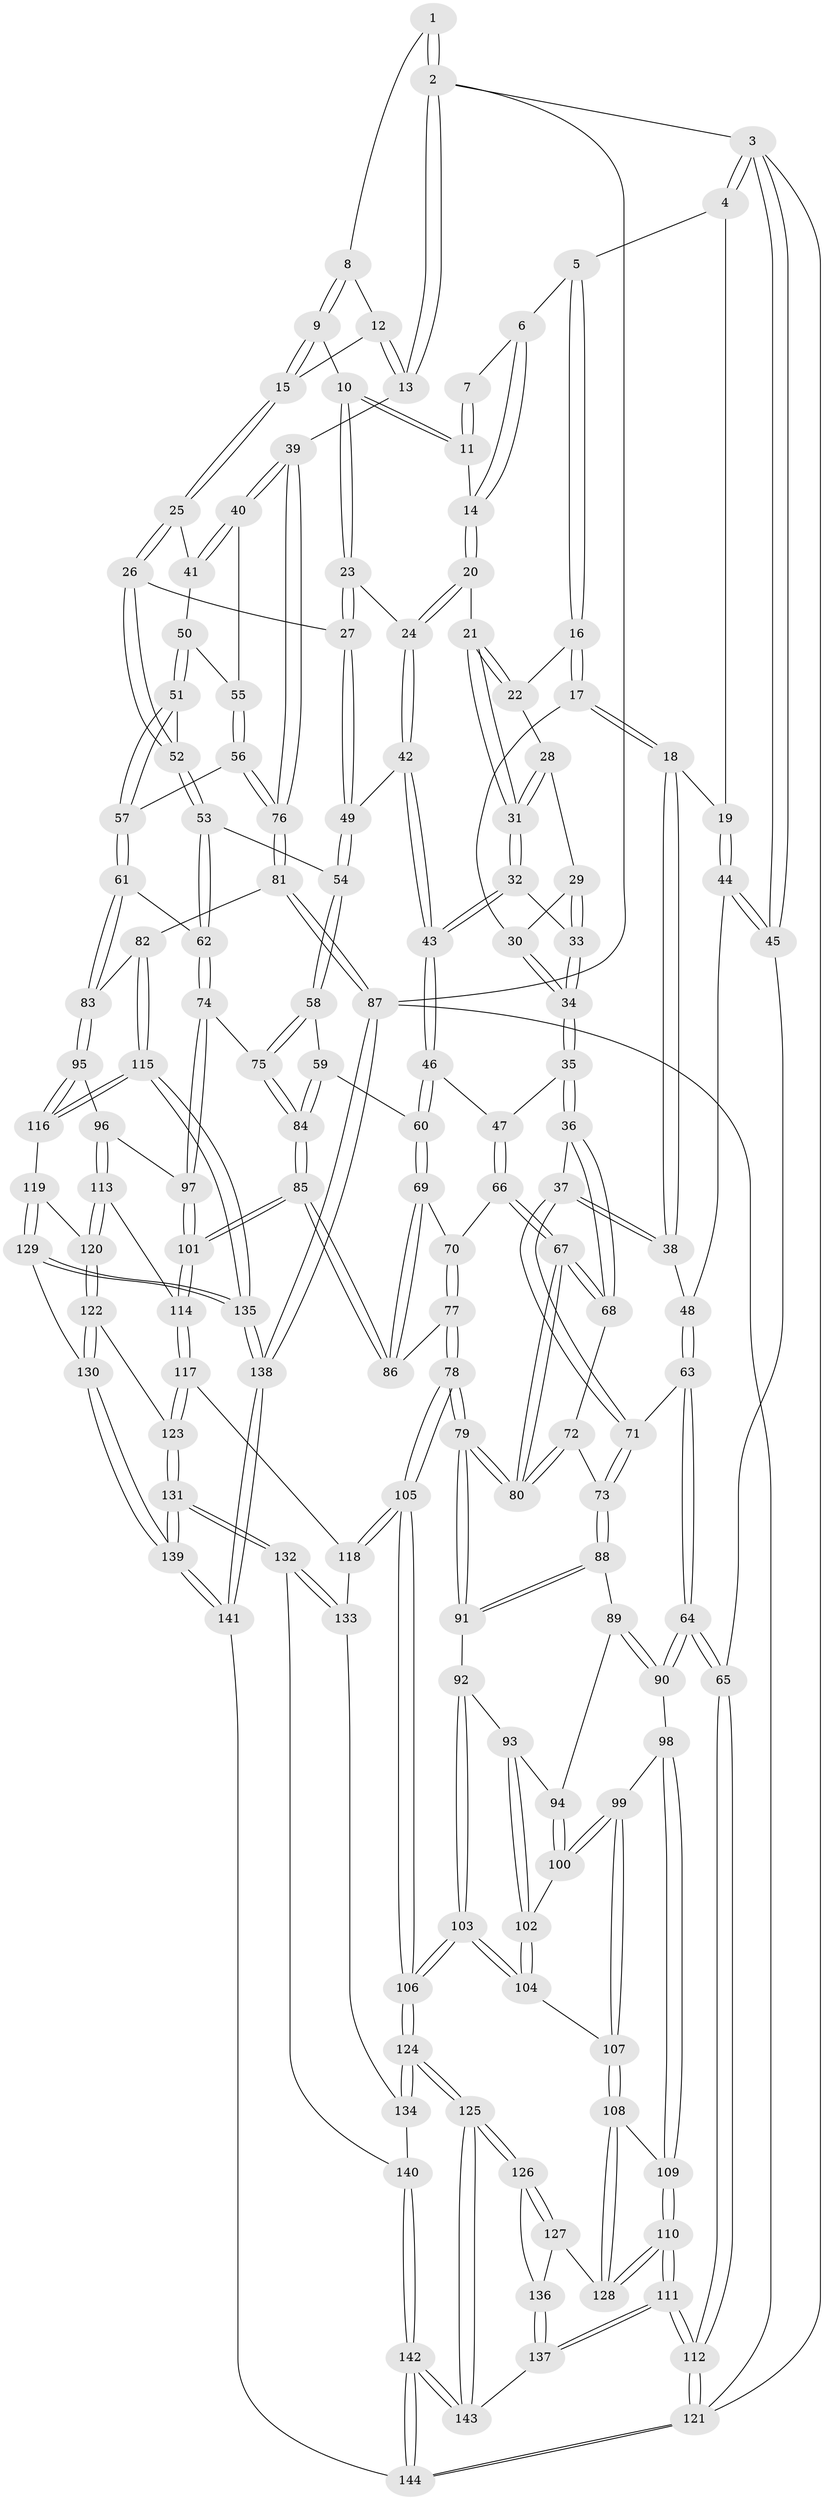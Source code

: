 // coarse degree distribution, {4: 0.4367816091954023, 8: 0.011494252873563218, 3: 0.12643678160919541, 2: 0.011494252873563218, 5: 0.3333333333333333, 6: 0.08045977011494253}
// Generated by graph-tools (version 1.1) at 2025/42/03/06/25 10:42:30]
// undirected, 144 vertices, 357 edges
graph export_dot {
graph [start="1"]
  node [color=gray90,style=filled];
  1 [pos="+0.823450430414038+0"];
  2 [pos="+1+0"];
  3 [pos="+0+0"];
  4 [pos="+0+0"];
  5 [pos="+0.35856692403057294+0"];
  6 [pos="+0.47852691748023957+0"];
  7 [pos="+0.7983588244158862+0"];
  8 [pos="+0.835606587042569+0"];
  9 [pos="+0.7916547124289005+0.14018559510680803"];
  10 [pos="+0.7404890560010883+0.14783092381189414"];
  11 [pos="+0.6936901974829972+0.10537057122286068"];
  12 [pos="+0.9098112301712745+0.1174703616109129"];
  13 [pos="+1+0.11859352812184601"];
  14 [pos="+0.6121236897074274+0.11694985718841082"];
  15 [pos="+0.8549734870129414+0.20454007148082926"];
  16 [pos="+0.34872965141928636+0"];
  17 [pos="+0.24343793587269377+0.15709920030053884"];
  18 [pos="+0.19381448945983243+0.22337247579030842"];
  19 [pos="+0.12822187198902477+0.2088577750556279"];
  20 [pos="+0.5892281414061349+0.20936516303324013"];
  21 [pos="+0.523318578325896+0.20027053612720938"];
  22 [pos="+0.4361217207853109+0.13560044228344126"];
  23 [pos="+0.7275260901050744+0.1722143224571958"];
  24 [pos="+0.6303841365562814+0.26762666841361493"];
  25 [pos="+0.8716721264214129+0.26498538122776394"];
  26 [pos="+0.8258975830828684+0.2970383163305651"];
  27 [pos="+0.7995836212110201+0.3003801228525897"];
  28 [pos="+0.42259313747401817+0.1836408729568183"];
  29 [pos="+0.4088964298964632+0.21187936292166892"];
  30 [pos="+0.38587934517978334+0.24204206148323476"];
  31 [pos="+0.4646730352169153+0.2817862806859195"];
  32 [pos="+0.4617618850013899+0.28842342428518447"];
  33 [pos="+0.45646069619129226+0.2901803498145066"];
  34 [pos="+0.3785569188219405+0.3297047609770709"];
  35 [pos="+0.3716089808596183+0.33820448189896635"];
  36 [pos="+0.286339493555155+0.36138337442624247"];
  37 [pos="+0.2319518634196882+0.34347957753035235"];
  38 [pos="+0.230144857886174+0.3417975077797549"];
  39 [pos="+1+0.25788321546913023"];
  40 [pos="+1+0.2632317975262472"];
  41 [pos="+0.893193627735001+0.2692750326113112"];
  42 [pos="+0.6354869001493836+0.2896115481394172"];
  43 [pos="+0.5662371669839916+0.3588638098052017"];
  44 [pos="+0+0.23051381395006718"];
  45 [pos="+0+0.23086120297086307"];
  46 [pos="+0.5546679757140872+0.3890070057434463"];
  47 [pos="+0.47331607343688464+0.4166207464432629"];
  48 [pos="+0.12471508986763691+0.3895000531293026"];
  49 [pos="+0.7126582795770584+0.3260124589227338"];
  50 [pos="+0.9148560397606602+0.3867278552255838"];
  51 [pos="+0.891428843936828+0.41504726562432165"];
  52 [pos="+0.8418135179373889+0.4078268249409953"];
  53 [pos="+0.8345822897546574+0.4221575675949141"];
  54 [pos="+0.722112442927314+0.4305323672700916"];
  55 [pos="+0.9252104610289386+0.39120310959904353"];
  56 [pos="+0.9951580028474141+0.46637863331937823"];
  57 [pos="+0.942641760000373+0.4813861259972762"];
  58 [pos="+0.712884898594325+0.4627562412309184"];
  59 [pos="+0.6216917844469656+0.4886922024750402"];
  60 [pos="+0.6027885259876662+0.4847033947312056"];
  61 [pos="+0.8513388232844212+0.5510281613919215"];
  62 [pos="+0.8469067555264339+0.5504238018512019"];
  63 [pos="+0.007665717355376808+0.4811063923313889"];
  64 [pos="+0+0.5424716538583814"];
  65 [pos="+0+0.5413761399392238"];
  66 [pos="+0.4519974240164337+0.4694866950835264"];
  67 [pos="+0.4170433259162818+0.49635223802542977"];
  68 [pos="+0.31478699447983305+0.4229801947154569"];
  69 [pos="+0.6002526429776844+0.4874491797518702"];
  70 [pos="+0.4981964488057009+0.5062275121776695"];
  71 [pos="+0.1955026355135762+0.5173012961846537"];
  72 [pos="+0.3072442231909516+0.5094938454999118"];
  73 [pos="+0.20631683249090582+0.5477813893680954"];
  74 [pos="+0.8243559718507563+0.556528444166363"];
  75 [pos="+0.7842234887352221+0.5502185981485901"];
  76 [pos="+1+0.4440657816889769"];
  77 [pos="+0.5093665561668256+0.662127233194251"];
  78 [pos="+0.4437516658573355+0.6879428652964172"];
  79 [pos="+0.390179677255993+0.6279678715700698"];
  80 [pos="+0.3891292846012384+0.6176567309986339"];
  81 [pos="+1+0.6485010710568971"];
  82 [pos="+1+0.664699254620417"];
  83 [pos="+0.950647400902634+0.6513322282894629"];
  84 [pos="+0.6815858563920751+0.6244825743961285"];
  85 [pos="+0.6494465131931619+0.6873902949736329"];
  86 [pos="+0.5147547510269153+0.6610731314246516"];
  87 [pos="+1+1"];
  88 [pos="+0.20565154916526937+0.568316957091101"];
  89 [pos="+0.1939634249571159+0.5825411603373108"];
  90 [pos="+0+0.6103495816827212"];
  91 [pos="+0.3361744012247854+0.6264149976162007"];
  92 [pos="+0.2643914897074725+0.6715376871974641"];
  93 [pos="+0.24532602908214374+0.664242602098477"];
  94 [pos="+0.19359609759864602+0.593227212780025"];
  95 [pos="+0.8515380530495491+0.7375038011402352"];
  96 [pos="+0.8328045360943686+0.7226407286672449"];
  97 [pos="+0.8060245647035852+0.6594417349175656"];
  98 [pos="+0.03621745596960531+0.657712417813939"];
  99 [pos="+0.08812489391307257+0.6835372268947493"];
  100 [pos="+0.17932845295987676+0.6565283692515692"];
  101 [pos="+0.6596053645984657+0.7014659716501611"];
  102 [pos="+0.19141634644297598+0.679571039301713"];
  103 [pos="+0.22847414127779164+0.7637039845240022"];
  104 [pos="+0.20472853192243656+0.7565835890943682"];
  105 [pos="+0.4342426365700141+0.722060629327079"];
  106 [pos="+0.3412052606627949+0.8468683460081702"];
  107 [pos="+0.153903204774498+0.7674706923697944"];
  108 [pos="+0.13287119950263512+0.7933565791958785"];
  109 [pos="+0.051537365703135+0.7591051881499726"];
  110 [pos="+0+0.9949880388566925"];
  111 [pos="+0+1"];
  112 [pos="+0+1"];
  113 [pos="+0.6701430902952624+0.7250751823022169"];
  114 [pos="+0.6697624350799916+0.7244352007368537"];
  115 [pos="+0.8875483209777444+0.8652269989391816"];
  116 [pos="+0.8534792581120867+0.7972479192216448"];
  117 [pos="+0.5529159823061044+0.8167600019365509"];
  118 [pos="+0.4892826039486199+0.7760478901355823"];
  119 [pos="+0.7167767617328301+0.7850911897136992"];
  120 [pos="+0.6705209434725716+0.726490810557867"];
  121 [pos="+0+1"];
  122 [pos="+0.6112495405267407+0.8696818633511824"];
  123 [pos="+0.5976006644086287+0.8737338389776989"];
  124 [pos="+0.338296111917864+0.8803181150294802"];
  125 [pos="+0.33701753481328034+0.8835212850111227"];
  126 [pos="+0.32428998714079854+0.8842086403973521"];
  127 [pos="+0.14963913603303292+0.846156027370082"];
  128 [pos="+0.1202982918502511+0.8247667758853127"];
  129 [pos="+0.7271673759825287+0.8839871267480032"];
  130 [pos="+0.7014840179788178+0.9076474042694"];
  131 [pos="+0.5571965979240961+0.9209251060801094"];
  132 [pos="+0.5502099579909855+0.9203587542651227"];
  133 [pos="+0.5069228218329598+0.832642693133469"];
  134 [pos="+0.49452735037589524+0.9077377367927318"];
  135 [pos="+0.8916020253973757+0.8865221586873191"];
  136 [pos="+0.17697895552093088+0.9117242399368168"];
  137 [pos="+0.06919321305565464+0.9808479428484598"];
  138 [pos="+1+1"];
  139 [pos="+0.6871636594338155+1"];
  140 [pos="+0.5423510170735657+0.9212083018768435"];
  141 [pos="+0.6905946085053541+1"];
  142 [pos="+0.3512807199021497+1"];
  143 [pos="+0.33638024436953684+0.9386475639747296"];
  144 [pos="+0.34818890630724714+1"];
  1 -- 2;
  1 -- 2;
  1 -- 8;
  2 -- 3;
  2 -- 13;
  2 -- 13;
  2 -- 87;
  3 -- 4;
  3 -- 4;
  3 -- 45;
  3 -- 45;
  3 -- 121;
  4 -- 5;
  4 -- 19;
  5 -- 6;
  5 -- 16;
  5 -- 16;
  6 -- 7;
  6 -- 14;
  6 -- 14;
  7 -- 11;
  7 -- 11;
  8 -- 9;
  8 -- 9;
  8 -- 12;
  9 -- 10;
  9 -- 15;
  9 -- 15;
  10 -- 11;
  10 -- 11;
  10 -- 23;
  10 -- 23;
  11 -- 14;
  12 -- 13;
  12 -- 13;
  12 -- 15;
  13 -- 39;
  14 -- 20;
  14 -- 20;
  15 -- 25;
  15 -- 25;
  16 -- 17;
  16 -- 17;
  16 -- 22;
  17 -- 18;
  17 -- 18;
  17 -- 30;
  18 -- 19;
  18 -- 38;
  18 -- 38;
  19 -- 44;
  19 -- 44;
  20 -- 21;
  20 -- 24;
  20 -- 24;
  21 -- 22;
  21 -- 22;
  21 -- 31;
  21 -- 31;
  22 -- 28;
  23 -- 24;
  23 -- 27;
  23 -- 27;
  24 -- 42;
  24 -- 42;
  25 -- 26;
  25 -- 26;
  25 -- 41;
  26 -- 27;
  26 -- 52;
  26 -- 52;
  27 -- 49;
  27 -- 49;
  28 -- 29;
  28 -- 31;
  28 -- 31;
  29 -- 30;
  29 -- 33;
  29 -- 33;
  30 -- 34;
  30 -- 34;
  31 -- 32;
  31 -- 32;
  32 -- 33;
  32 -- 43;
  32 -- 43;
  33 -- 34;
  33 -- 34;
  34 -- 35;
  34 -- 35;
  35 -- 36;
  35 -- 36;
  35 -- 47;
  36 -- 37;
  36 -- 68;
  36 -- 68;
  37 -- 38;
  37 -- 38;
  37 -- 71;
  37 -- 71;
  38 -- 48;
  39 -- 40;
  39 -- 40;
  39 -- 76;
  39 -- 76;
  40 -- 41;
  40 -- 41;
  40 -- 55;
  41 -- 50;
  42 -- 43;
  42 -- 43;
  42 -- 49;
  43 -- 46;
  43 -- 46;
  44 -- 45;
  44 -- 45;
  44 -- 48;
  45 -- 65;
  46 -- 47;
  46 -- 60;
  46 -- 60;
  47 -- 66;
  47 -- 66;
  48 -- 63;
  48 -- 63;
  49 -- 54;
  49 -- 54;
  50 -- 51;
  50 -- 51;
  50 -- 55;
  51 -- 52;
  51 -- 57;
  51 -- 57;
  52 -- 53;
  52 -- 53;
  53 -- 54;
  53 -- 62;
  53 -- 62;
  54 -- 58;
  54 -- 58;
  55 -- 56;
  55 -- 56;
  56 -- 57;
  56 -- 76;
  56 -- 76;
  57 -- 61;
  57 -- 61;
  58 -- 59;
  58 -- 75;
  58 -- 75;
  59 -- 60;
  59 -- 84;
  59 -- 84;
  60 -- 69;
  60 -- 69;
  61 -- 62;
  61 -- 83;
  61 -- 83;
  62 -- 74;
  62 -- 74;
  63 -- 64;
  63 -- 64;
  63 -- 71;
  64 -- 65;
  64 -- 65;
  64 -- 90;
  64 -- 90;
  65 -- 112;
  65 -- 112;
  66 -- 67;
  66 -- 67;
  66 -- 70;
  67 -- 68;
  67 -- 68;
  67 -- 80;
  67 -- 80;
  68 -- 72;
  69 -- 70;
  69 -- 86;
  69 -- 86;
  70 -- 77;
  70 -- 77;
  71 -- 73;
  71 -- 73;
  72 -- 73;
  72 -- 80;
  72 -- 80;
  73 -- 88;
  73 -- 88;
  74 -- 75;
  74 -- 97;
  74 -- 97;
  75 -- 84;
  75 -- 84;
  76 -- 81;
  76 -- 81;
  77 -- 78;
  77 -- 78;
  77 -- 86;
  78 -- 79;
  78 -- 79;
  78 -- 105;
  78 -- 105;
  79 -- 80;
  79 -- 80;
  79 -- 91;
  79 -- 91;
  81 -- 82;
  81 -- 87;
  81 -- 87;
  82 -- 83;
  82 -- 115;
  82 -- 115;
  83 -- 95;
  83 -- 95;
  84 -- 85;
  84 -- 85;
  85 -- 86;
  85 -- 86;
  85 -- 101;
  85 -- 101;
  87 -- 138;
  87 -- 138;
  87 -- 121;
  88 -- 89;
  88 -- 91;
  88 -- 91;
  89 -- 90;
  89 -- 90;
  89 -- 94;
  90 -- 98;
  91 -- 92;
  92 -- 93;
  92 -- 103;
  92 -- 103;
  93 -- 94;
  93 -- 102;
  93 -- 102;
  94 -- 100;
  94 -- 100;
  95 -- 96;
  95 -- 116;
  95 -- 116;
  96 -- 97;
  96 -- 113;
  96 -- 113;
  97 -- 101;
  97 -- 101;
  98 -- 99;
  98 -- 109;
  98 -- 109;
  99 -- 100;
  99 -- 100;
  99 -- 107;
  99 -- 107;
  100 -- 102;
  101 -- 114;
  101 -- 114;
  102 -- 104;
  102 -- 104;
  103 -- 104;
  103 -- 104;
  103 -- 106;
  103 -- 106;
  104 -- 107;
  105 -- 106;
  105 -- 106;
  105 -- 118;
  105 -- 118;
  106 -- 124;
  106 -- 124;
  107 -- 108;
  107 -- 108;
  108 -- 109;
  108 -- 128;
  108 -- 128;
  109 -- 110;
  109 -- 110;
  110 -- 111;
  110 -- 111;
  110 -- 128;
  110 -- 128;
  111 -- 112;
  111 -- 112;
  111 -- 137;
  111 -- 137;
  112 -- 121;
  112 -- 121;
  113 -- 114;
  113 -- 120;
  113 -- 120;
  114 -- 117;
  114 -- 117;
  115 -- 116;
  115 -- 116;
  115 -- 135;
  115 -- 135;
  116 -- 119;
  117 -- 118;
  117 -- 123;
  117 -- 123;
  118 -- 133;
  119 -- 120;
  119 -- 129;
  119 -- 129;
  120 -- 122;
  120 -- 122;
  121 -- 144;
  121 -- 144;
  122 -- 123;
  122 -- 130;
  122 -- 130;
  123 -- 131;
  123 -- 131;
  124 -- 125;
  124 -- 125;
  124 -- 134;
  124 -- 134;
  125 -- 126;
  125 -- 126;
  125 -- 143;
  125 -- 143;
  126 -- 127;
  126 -- 127;
  126 -- 136;
  127 -- 128;
  127 -- 136;
  129 -- 130;
  129 -- 135;
  129 -- 135;
  130 -- 139;
  130 -- 139;
  131 -- 132;
  131 -- 132;
  131 -- 139;
  131 -- 139;
  132 -- 133;
  132 -- 133;
  132 -- 140;
  133 -- 134;
  134 -- 140;
  135 -- 138;
  135 -- 138;
  136 -- 137;
  136 -- 137;
  137 -- 143;
  138 -- 141;
  138 -- 141;
  139 -- 141;
  139 -- 141;
  140 -- 142;
  140 -- 142;
  141 -- 144;
  142 -- 143;
  142 -- 143;
  142 -- 144;
  142 -- 144;
}
